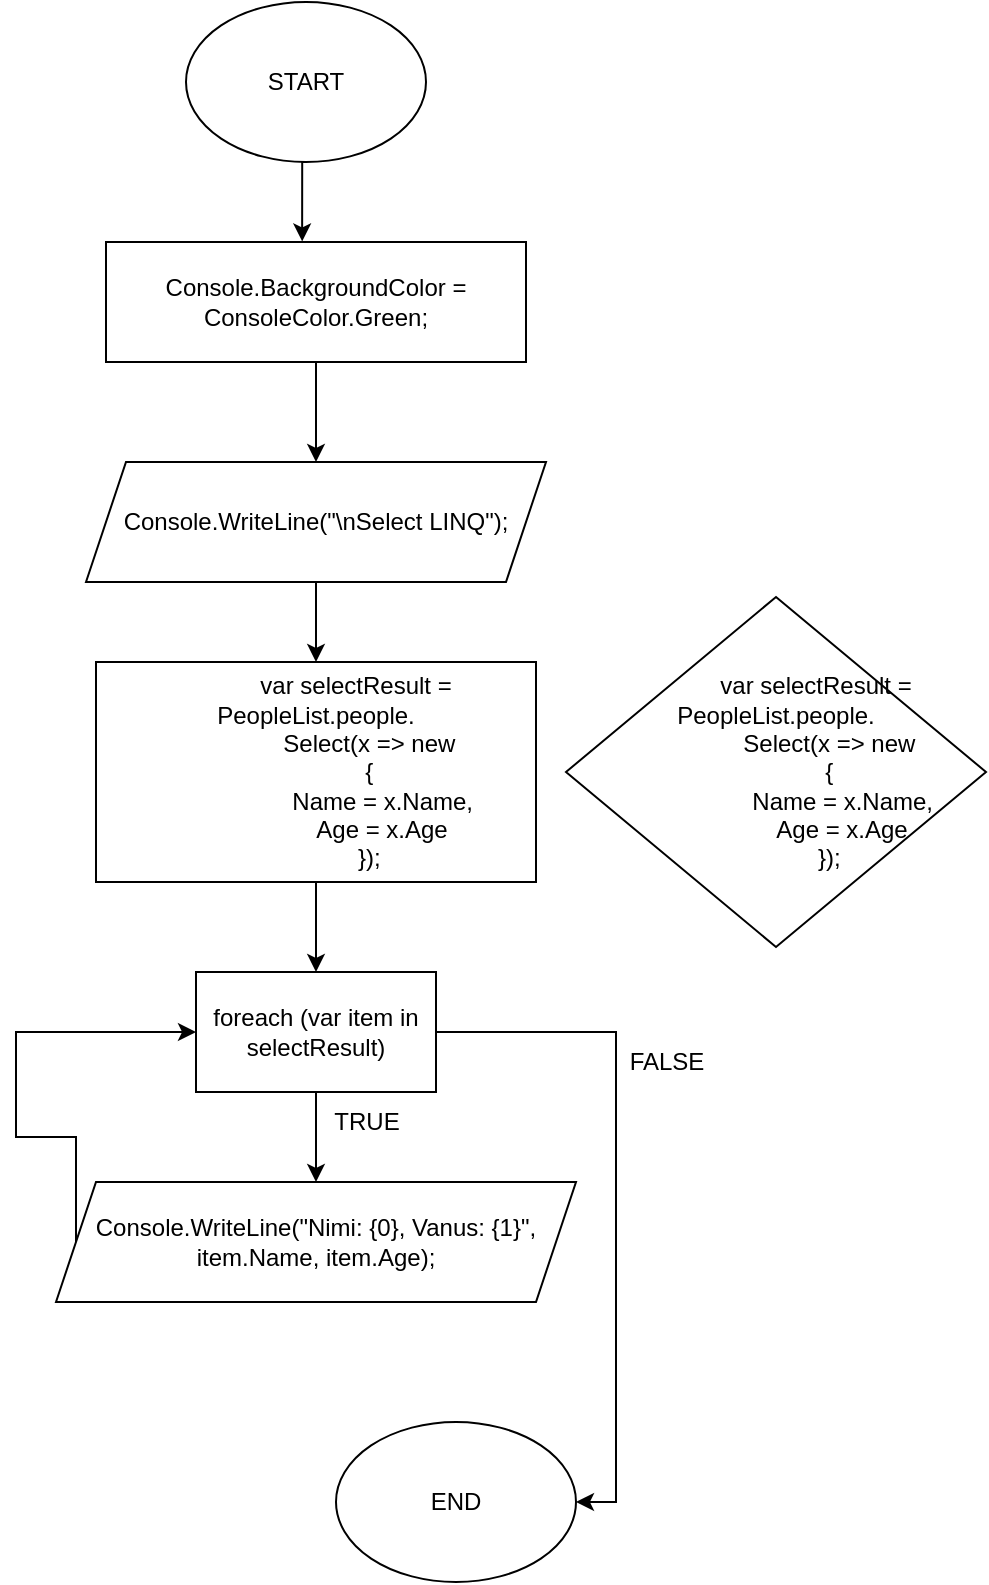 <mxfile version="20.8.20" type="device"><diagram id="C5RBs43oDa-KdzZeNtuy" name="Page-1"><mxGraphModel dx="555" dy="915" grid="1" gridSize="10" guides="1" tooltips="1" connect="1" arrows="1" fold="1" page="1" pageScale="1" pageWidth="827" pageHeight="1169" math="0" shadow="0"><root><mxCell id="WIyWlLk6GJQsqaUBKTNV-0"/><mxCell id="WIyWlLk6GJQsqaUBKTNV-1" parent="WIyWlLk6GJQsqaUBKTNV-0"/><mxCell id="iE6ciusGawgt4sYqH5tV-10" style="edgeStyle=orthogonalEdgeStyle;rounded=0;orthogonalLoop=1;jettySize=auto;html=1;exitX=0.5;exitY=1;exitDx=0;exitDy=0;entryX=0.467;entryY=-0.005;entryDx=0;entryDy=0;entryPerimeter=0;" edge="1" parent="WIyWlLk6GJQsqaUBKTNV-1" source="iE6ciusGawgt4sYqH5tV-0" target="iE6ciusGawgt4sYqH5tV-2"><mxGeometry relative="1" as="geometry"/></mxCell><mxCell id="iE6ciusGawgt4sYqH5tV-0" value="START" style="ellipse;whiteSpace=wrap;html=1;" vertex="1" parent="WIyWlLk6GJQsqaUBKTNV-1"><mxGeometry x="270" y="40" width="120" height="80" as="geometry"/></mxCell><mxCell id="iE6ciusGawgt4sYqH5tV-1" value="END" style="ellipse;whiteSpace=wrap;html=1;" vertex="1" parent="WIyWlLk6GJQsqaUBKTNV-1"><mxGeometry x="345" y="750" width="120" height="80" as="geometry"/></mxCell><mxCell id="iE6ciusGawgt4sYqH5tV-11" style="edgeStyle=orthogonalEdgeStyle;rounded=0;orthogonalLoop=1;jettySize=auto;html=1;exitX=0.5;exitY=1;exitDx=0;exitDy=0;entryX=0.5;entryY=0;entryDx=0;entryDy=0;" edge="1" parent="WIyWlLk6GJQsqaUBKTNV-1" source="iE6ciusGawgt4sYqH5tV-2" target="iE6ciusGawgt4sYqH5tV-5"><mxGeometry relative="1" as="geometry"/></mxCell><mxCell id="iE6ciusGawgt4sYqH5tV-2" value="Console.BackgroundColor = ConsoleColor.Green;" style="rounded=0;whiteSpace=wrap;html=1;" vertex="1" parent="WIyWlLk6GJQsqaUBKTNV-1"><mxGeometry x="230" y="160" width="210" height="60" as="geometry"/></mxCell><mxCell id="iE6ciusGawgt4sYqH5tV-12" style="edgeStyle=orthogonalEdgeStyle;rounded=0;orthogonalLoop=1;jettySize=auto;html=1;exitX=0.5;exitY=1;exitDx=0;exitDy=0;" edge="1" parent="WIyWlLk6GJQsqaUBKTNV-1" source="iE6ciusGawgt4sYqH5tV-5" target="iE6ciusGawgt4sYqH5tV-6"><mxGeometry relative="1" as="geometry"/></mxCell><mxCell id="iE6ciusGawgt4sYqH5tV-5" value="Console.WriteLine(&quot;\nSelect LINQ&quot;);" style="shape=parallelogram;perimeter=parallelogramPerimeter;whiteSpace=wrap;html=1;fixedSize=1;" vertex="1" parent="WIyWlLk6GJQsqaUBKTNV-1"><mxGeometry x="220" y="270" width="230" height="60" as="geometry"/></mxCell><mxCell id="iE6ciusGawgt4sYqH5tV-13" style="edgeStyle=orthogonalEdgeStyle;rounded=0;orthogonalLoop=1;jettySize=auto;html=1;exitX=0.5;exitY=1;exitDx=0;exitDy=0;entryX=0.5;entryY=0;entryDx=0;entryDy=0;" edge="1" parent="WIyWlLk6GJQsqaUBKTNV-1" source="iE6ciusGawgt4sYqH5tV-6" target="iE6ciusGawgt4sYqH5tV-7"><mxGeometry relative="1" as="geometry"/></mxCell><mxCell id="iE6ciusGawgt4sYqH5tV-6" value="&lt;div&gt;&amp;nbsp; &amp;nbsp; &amp;nbsp; &amp;nbsp; &amp;nbsp; &amp;nbsp; var selectResult = PeopleList.people.&lt;/div&gt;&lt;div&gt;&amp;nbsp; &amp;nbsp; &amp;nbsp; &amp;nbsp; &amp;nbsp; &amp;nbsp; &amp;nbsp; &amp;nbsp; Select(x =&amp;gt; new&lt;/div&gt;&lt;div&gt;&amp;nbsp; &amp;nbsp; &amp;nbsp; &amp;nbsp; &amp;nbsp; &amp;nbsp; &amp;nbsp; &amp;nbsp; {&lt;/div&gt;&lt;div&gt;&amp;nbsp; &amp;nbsp; &amp;nbsp; &amp;nbsp; &amp;nbsp; &amp;nbsp; &amp;nbsp; &amp;nbsp; &amp;nbsp; &amp;nbsp; Name = x.Name,&lt;/div&gt;&lt;div&gt;&amp;nbsp; &amp;nbsp; &amp;nbsp; &amp;nbsp; &amp;nbsp; &amp;nbsp; &amp;nbsp; &amp;nbsp; &amp;nbsp; &amp;nbsp; Age = x.Age&lt;/div&gt;&lt;div&gt;&amp;nbsp; &amp;nbsp; &amp;nbsp; &amp;nbsp; &amp;nbsp; &amp;nbsp; &amp;nbsp; &amp;nbsp; });&lt;/div&gt;" style="rounded=0;whiteSpace=wrap;html=1;" vertex="1" parent="WIyWlLk6GJQsqaUBKTNV-1"><mxGeometry x="225" y="370" width="220" height="110" as="geometry"/></mxCell><mxCell id="iE6ciusGawgt4sYqH5tV-14" style="edgeStyle=orthogonalEdgeStyle;rounded=0;orthogonalLoop=1;jettySize=auto;html=1;exitX=0.5;exitY=1;exitDx=0;exitDy=0;" edge="1" parent="WIyWlLk6GJQsqaUBKTNV-1" source="iE6ciusGawgt4sYqH5tV-7"><mxGeometry relative="1" as="geometry"><mxPoint x="335" y="630" as="targetPoint"/></mxGeometry></mxCell><mxCell id="iE6ciusGawgt4sYqH5tV-16" style="edgeStyle=orthogonalEdgeStyle;rounded=0;orthogonalLoop=1;jettySize=auto;html=1;exitX=1;exitY=0.5;exitDx=0;exitDy=0;entryX=1;entryY=0.5;entryDx=0;entryDy=0;" edge="1" parent="WIyWlLk6GJQsqaUBKTNV-1" source="iE6ciusGawgt4sYqH5tV-7" target="iE6ciusGawgt4sYqH5tV-1"><mxGeometry relative="1" as="geometry"/></mxCell><mxCell id="iE6ciusGawgt4sYqH5tV-7" value="foreach (var item in selectResult)" style="rounded=0;whiteSpace=wrap;html=1;" vertex="1" parent="WIyWlLk6GJQsqaUBKTNV-1"><mxGeometry x="275" y="525" width="120" height="60" as="geometry"/></mxCell><mxCell id="iE6ciusGawgt4sYqH5tV-15" style="edgeStyle=orthogonalEdgeStyle;rounded=0;orthogonalLoop=1;jettySize=auto;html=1;exitX=0;exitY=0.5;exitDx=0;exitDy=0;entryX=0;entryY=0.5;entryDx=0;entryDy=0;" edge="1" parent="WIyWlLk6GJQsqaUBKTNV-1" source="iE6ciusGawgt4sYqH5tV-9" target="iE6ciusGawgt4sYqH5tV-7"><mxGeometry relative="1" as="geometry"/></mxCell><mxCell id="iE6ciusGawgt4sYqH5tV-9" value="Console.WriteLine(&quot;Nimi: {0}, Vanus: {1}&quot;, item.Name, item.Age);" style="shape=parallelogram;perimeter=parallelogramPerimeter;whiteSpace=wrap;html=1;fixedSize=1;" vertex="1" parent="WIyWlLk6GJQsqaUBKTNV-1"><mxGeometry x="205" y="630" width="260" height="60" as="geometry"/></mxCell><mxCell id="iE6ciusGawgt4sYqH5tV-17" value="TRUE" style="text;html=1;align=center;verticalAlign=middle;resizable=0;points=[];autosize=1;strokeColor=none;fillColor=none;" vertex="1" parent="WIyWlLk6GJQsqaUBKTNV-1"><mxGeometry x="330" y="585" width="60" height="30" as="geometry"/></mxCell><mxCell id="iE6ciusGawgt4sYqH5tV-18" value="FALSE" style="text;html=1;align=center;verticalAlign=middle;resizable=0;points=[];autosize=1;strokeColor=none;fillColor=none;" vertex="1" parent="WIyWlLk6GJQsqaUBKTNV-1"><mxGeometry x="480" y="555" width="60" height="30" as="geometry"/></mxCell><mxCell id="iE6ciusGawgt4sYqH5tV-20" value="&lt;div style=&quot;border-color: var(--border-color);&quot;&gt;&amp;nbsp; &amp;nbsp; &amp;nbsp; &amp;nbsp; &amp;nbsp; &amp;nbsp; var selectResult = PeopleList.people.&lt;/div&gt;&lt;div style=&quot;border-color: var(--border-color);&quot;&gt;&amp;nbsp; &amp;nbsp; &amp;nbsp; &amp;nbsp; &amp;nbsp; &amp;nbsp; &amp;nbsp; &amp;nbsp; Select(x =&amp;gt; new&lt;/div&gt;&lt;div style=&quot;border-color: var(--border-color);&quot;&gt;&amp;nbsp; &amp;nbsp; &amp;nbsp; &amp;nbsp; &amp;nbsp; &amp;nbsp; &amp;nbsp; &amp;nbsp; {&lt;/div&gt;&lt;div style=&quot;border-color: var(--border-color);&quot;&gt;&amp;nbsp; &amp;nbsp; &amp;nbsp; &amp;nbsp; &amp;nbsp; &amp;nbsp; &amp;nbsp; &amp;nbsp; &amp;nbsp; &amp;nbsp; Name = x.Name,&lt;/div&gt;&lt;div style=&quot;border-color: var(--border-color);&quot;&gt;&amp;nbsp; &amp;nbsp; &amp;nbsp; &amp;nbsp; &amp;nbsp; &amp;nbsp; &amp;nbsp; &amp;nbsp; &amp;nbsp; &amp;nbsp; Age = x.Age&lt;/div&gt;&lt;div style=&quot;border-color: var(--border-color);&quot;&gt;&amp;nbsp; &amp;nbsp; &amp;nbsp; &amp;nbsp; &amp;nbsp; &amp;nbsp; &amp;nbsp; &amp;nbsp; });&lt;/div&gt;" style="rhombus;whiteSpace=wrap;html=1;" vertex="1" parent="WIyWlLk6GJQsqaUBKTNV-1"><mxGeometry x="460" y="337.5" width="210" height="175" as="geometry"/></mxCell></root></mxGraphModel></diagram></mxfile>